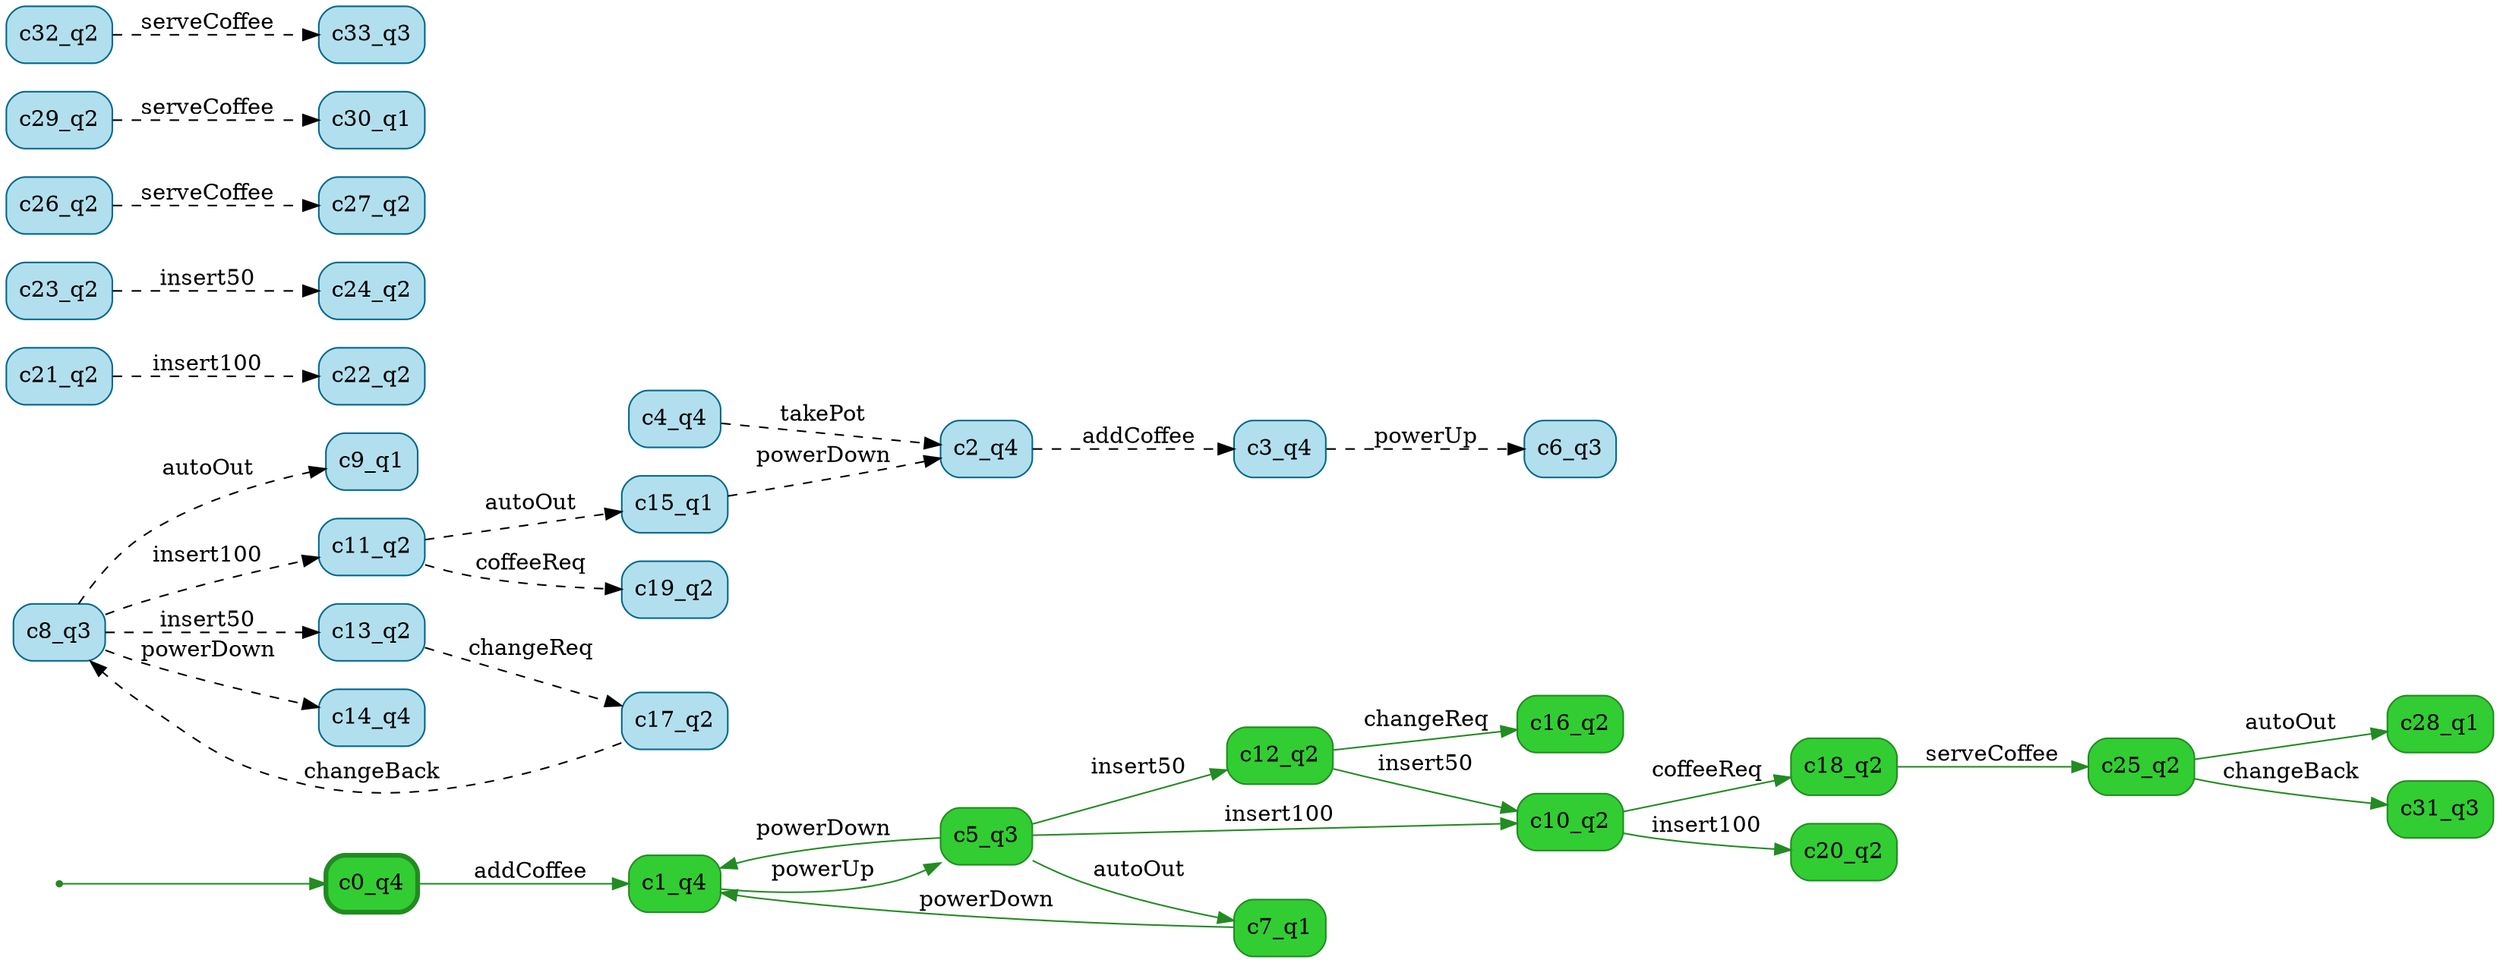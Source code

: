 digraph g {

	rankdir="LR"

	__invisible__[shape="point", color="forestgreen"]
	c0_q4[label="c0_q4", shape="box", style="rounded, filled", color="forestgreen", fillcolor="limegreen", penwidth=3] // Initial
	c1_q4[label="c1_q4", shape="box", style="rounded, filled", color="forestgreen", fillcolor="limegreen"]
	c5_q3[label="c5_q3", shape="box", style="rounded, filled", color="forestgreen", fillcolor="limegreen"]
	c7_q1[label="c7_q1", shape="box", style="rounded, filled", color="forestgreen", fillcolor="limegreen"]
	c10_q2[label="c10_q2", shape="box", style="rounded, filled", color="forestgreen", fillcolor="limegreen"]
	c18_q2[label="c18_q2", shape="box", style="rounded, filled", color="forestgreen", fillcolor="limegreen"]
	c25_q2[label="c25_q2", shape="box", style="rounded, filled", color="forestgreen", fillcolor="limegreen"]
	c28_q1[label="c28_q1", shape="box", style="rounded, filled", color="forestgreen", fillcolor="limegreen"]
	c31_q3[label="c31_q3", shape="box", style="rounded, filled", color="forestgreen", fillcolor="limegreen"]
	c20_q2[label="c20_q2", shape="box", style="rounded, filled", color="forestgreen", fillcolor="limegreen"]
	c12_q2[label="c12_q2", shape="box", style="rounded, filled", color="forestgreen", fillcolor="limegreen"]
	c16_q2[label="c16_q2", shape="box", style="rounded, filled", color="forestgreen", fillcolor="limegreen"]
	c2_q4[label="c2_q4", shape="box", style="rounded, filled", color="deepskyblue4", fillcolor="lightblue2"]
	c3_q4[label="c3_q4", shape="box", style="rounded, filled", color="deepskyblue4", fillcolor="lightblue2"]
	c4_q4[label="c4_q4", shape="box", style="rounded, filled", color="deepskyblue4", fillcolor="lightblue2"]
	c6_q3[label="c6_q3", shape="box", style="rounded, filled", color="deepskyblue4", fillcolor="lightblue2"]
	c8_q3[label="c8_q3", shape="box", style="rounded, filled", color="deepskyblue4", fillcolor="lightblue2"]
	c9_q1[label="c9_q1", shape="box", style="rounded, filled", color="deepskyblue4", fillcolor="lightblue2"]
	c11_q2[label="c11_q2", shape="box", style="rounded, filled", color="deepskyblue4", fillcolor="lightblue2"]
	c13_q2[label="c13_q2", shape="box", style="rounded, filled", color="deepskyblue4", fillcolor="lightblue2"]
	c14_q4[label="c14_q4", shape="box", style="rounded, filled", color="deepskyblue4", fillcolor="lightblue2"]
	c15_q1[label="c15_q1", shape="box", style="rounded, filled", color="deepskyblue4", fillcolor="lightblue2"]
	c17_q2[label="c17_q2", shape="box", style="rounded, filled", color="deepskyblue4", fillcolor="lightblue2"]
	c19_q2[label="c19_q2", shape="box", style="rounded, filled", color="deepskyblue4", fillcolor="lightblue2"]
	c21_q2[label="c21_q2", shape="box", style="rounded, filled", color="deepskyblue4", fillcolor="lightblue2"]
	c22_q2[label="c22_q2", shape="box", style="rounded, filled", color="deepskyblue4", fillcolor="lightblue2"]
	c23_q2[label="c23_q2", shape="box", style="rounded, filled", color="deepskyblue4", fillcolor="lightblue2"]
	c24_q2[label="c24_q2", shape="box", style="rounded, filled", color="deepskyblue4", fillcolor="lightblue2"]
	c26_q2[label="c26_q2", shape="box", style="rounded, filled", color="deepskyblue4", fillcolor="lightblue2"]
	c27_q2[label="c27_q2", shape="box", style="rounded, filled", color="deepskyblue4", fillcolor="lightblue2"]
	c29_q2[label="c29_q2", shape="box", style="rounded, filled", color="deepskyblue4", fillcolor="lightblue2"]
	c30_q1[label="c30_q1", shape="box", style="rounded, filled", color="deepskyblue4", fillcolor="lightblue2"]
	c32_q2[label="c32_q2", shape="box", style="rounded, filled", color="deepskyblue4", fillcolor="lightblue2"]
	c33_q3[label="c33_q3", shape="box", style="rounded, filled", color="deepskyblue4", fillcolor="lightblue2"]

	__invisible__ -> c0_q4[color="forestgreen"]
	c0_q4 -> c1_q4[label="addCoffee", color="forestgreen"]
	c1_q4 -> c5_q3[label="powerUp", color="forestgreen"]
	c5_q3 -> c7_q1[label="autoOut", color="forestgreen"]
	c7_q1 -> c1_q4[label="powerDown", color="forestgreen"]
	c5_q3 -> c10_q2[label="insert100", color="forestgreen"]
	c10_q2 -> c18_q2[label="coffeeReq", color="forestgreen"]
	c18_q2 -> c25_q2[label="serveCoffee", color="forestgreen"]
	c25_q2 -> c28_q1[label="autoOut", color="forestgreen"]
	c25_q2 -> c31_q3[label="changeBack", color="forestgreen"]
	c10_q2 -> c20_q2[label="insert100", color="forestgreen"]
	c5_q3 -> c12_q2[label="insert50", color="forestgreen"]
	c12_q2 -> c16_q2[label="changeReq", color="forestgreen"]
	c12_q2 -> c10_q2[label="insert50", color="forestgreen"]
	c5_q3 -> c1_q4[label="powerDown", color="forestgreen"]
	c2_q4 -> c3_q4[label="addCoffee", color="black", style="dashed"]
	c4_q4 -> c2_q4[label="takePot", color="black", style="dashed"]
	c3_q4 -> c6_q3[label="powerUp", color="black", style="dashed"]
	c8_q3 -> c9_q1[label="autoOut", color="black", style="dashed"]
	c8_q3 -> c11_q2[label="insert100", color="black", style="dashed"]
	c8_q3 -> c13_q2[label="insert50", color="black", style="dashed"]
	c8_q3 -> c14_q4[label="powerDown", color="black", style="dashed"]
	c15_q1 -> c2_q4[label="powerDown", color="black", style="dashed"]
	c13_q2 -> c17_q2[label="changeReq", color="black", style="dashed"]
	c11_q2 -> c19_q2[label="coffeeReq", color="black", style="dashed"]
	c21_q2 -> c22_q2[label="insert100", color="black", style="dashed"]
	c23_q2 -> c24_q2[label="insert50", color="black", style="dashed"]
	c26_q2 -> c27_q2[label="serveCoffee", color="black", style="dashed"]
	c11_q2 -> c15_q1[label="autoOut", color="black", style="dashed"]
	c29_q2 -> c30_q1[label="serveCoffee", color="black", style="dashed"]
	c17_q2 -> c8_q3[label="changeBack", color="black", style="dashed"]
	c32_q2 -> c33_q3[label="serveCoffee", color="black", style="dashed"]

}
